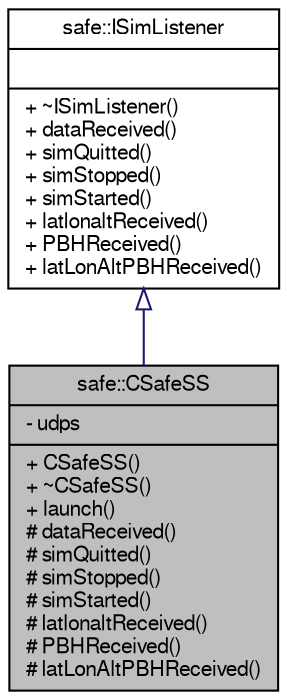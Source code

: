 digraph "safe::CSafeSS"
{
  bgcolor="transparent";
  edge [fontname="FreeSans",fontsize="10",labelfontname="FreeSans",labelfontsize="10"];
  node [fontname="FreeSans",fontsize="10",shape=record];
  Node1 [label="{safe::CSafeSS\n|- udps\l|+ CSafeSS()\l+ ~CSafeSS()\l+ launch()\l# dataReceived()\l# simQuitted()\l# simStopped()\l# simStarted()\l# latlonaltReceived()\l# PBHReceived()\l# latLonAltPBHReceived()\l}",height=0.2,width=0.4,color="black", fillcolor="grey75", style="filled" fontcolor="black"];
  Node2 -> Node1 [dir="back",color="midnightblue",fontsize="10",style="solid",arrowtail="onormal",fontname="FreeSans"];
  Node2 [label="{safe::ISimListener\n||+ ~ISimListener()\l+ dataReceived()\l+ simQuitted()\l+ simStopped()\l+ simStarted()\l+ latlonaltReceived()\l+ PBHReceived()\l+ latLonAltPBHReceived()\l}",height=0.2,width=0.4,color="black",URL="$classsafe_1_1ISimListener.html"];
}

